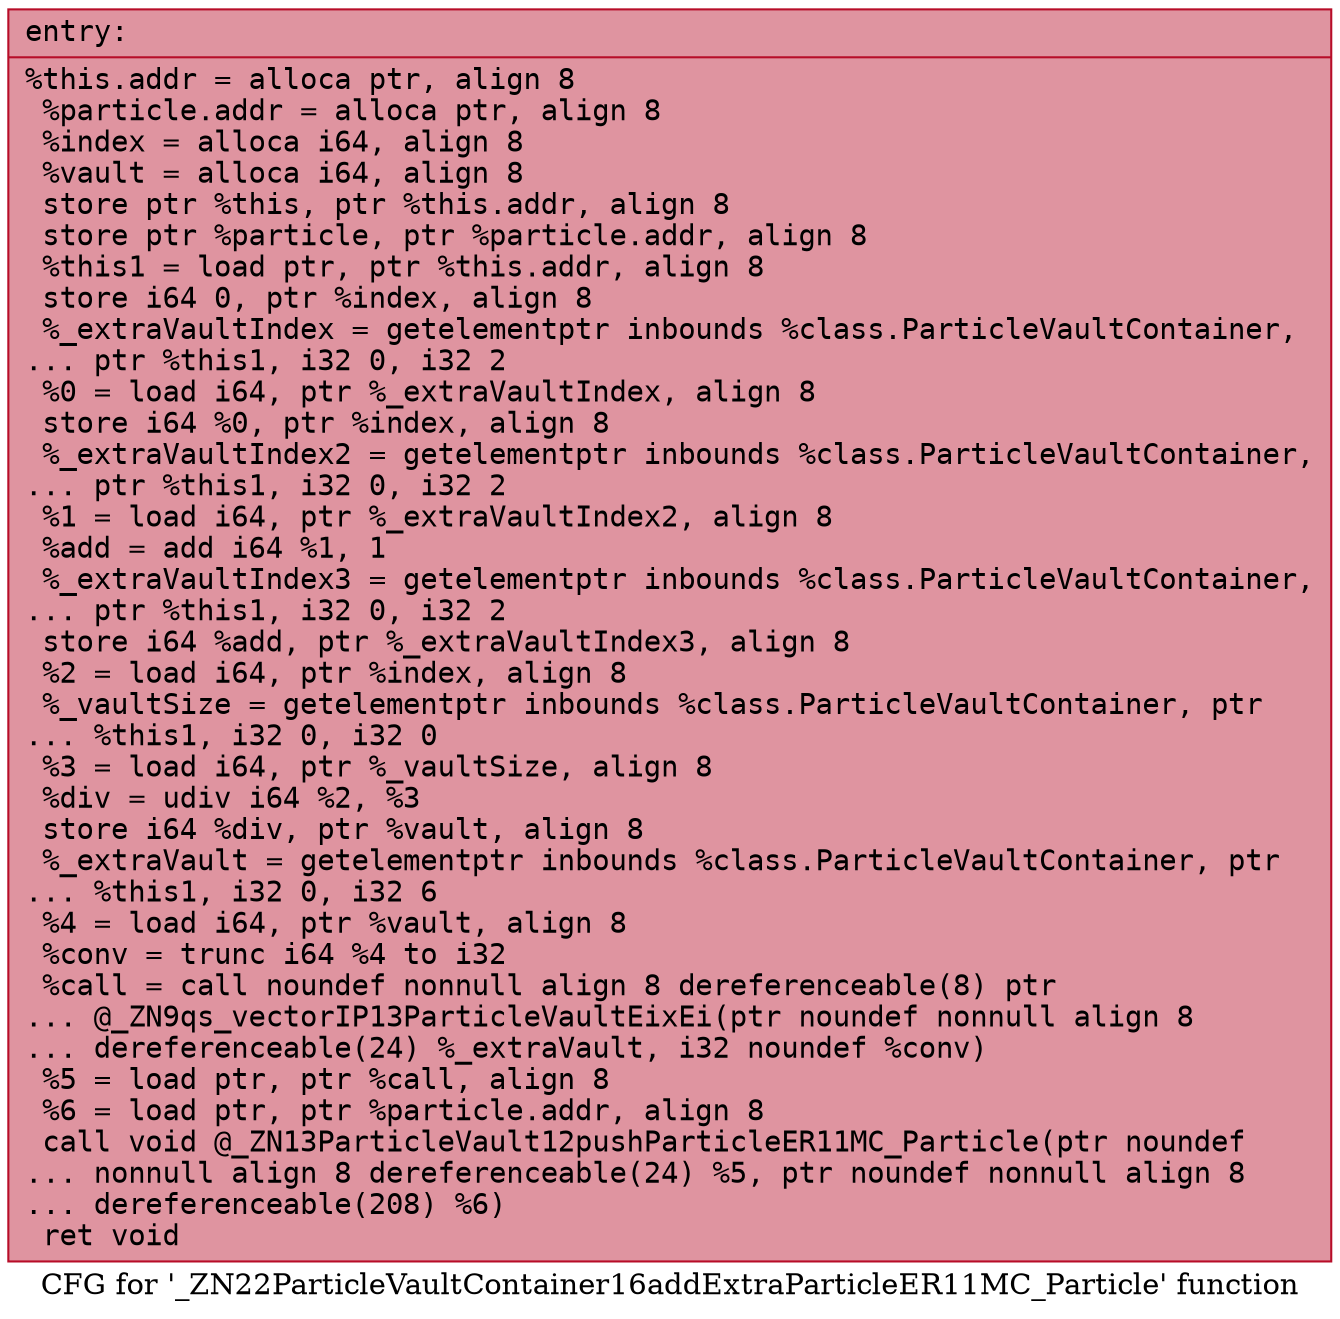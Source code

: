 digraph "CFG for '_ZN22ParticleVaultContainer16addExtraParticleER11MC_Particle' function" {
	label="CFG for '_ZN22ParticleVaultContainer16addExtraParticleER11MC_Particle' function";

	Node0x55907111e490 [shape=record,color="#b70d28ff", style=filled, fillcolor="#b70d2870" fontname="Courier",label="{entry:\l|  %this.addr = alloca ptr, align 8\l  %particle.addr = alloca ptr, align 8\l  %index = alloca i64, align 8\l  %vault = alloca i64, align 8\l  store ptr %this, ptr %this.addr, align 8\l  store ptr %particle, ptr %particle.addr, align 8\l  %this1 = load ptr, ptr %this.addr, align 8\l  store i64 0, ptr %index, align 8\l  %_extraVaultIndex = getelementptr inbounds %class.ParticleVaultContainer,\l... ptr %this1, i32 0, i32 2\l  %0 = load i64, ptr %_extraVaultIndex, align 8\l  store i64 %0, ptr %index, align 8\l  %_extraVaultIndex2 = getelementptr inbounds %class.ParticleVaultContainer,\l... ptr %this1, i32 0, i32 2\l  %1 = load i64, ptr %_extraVaultIndex2, align 8\l  %add = add i64 %1, 1\l  %_extraVaultIndex3 = getelementptr inbounds %class.ParticleVaultContainer,\l... ptr %this1, i32 0, i32 2\l  store i64 %add, ptr %_extraVaultIndex3, align 8\l  %2 = load i64, ptr %index, align 8\l  %_vaultSize = getelementptr inbounds %class.ParticleVaultContainer, ptr\l... %this1, i32 0, i32 0\l  %3 = load i64, ptr %_vaultSize, align 8\l  %div = udiv i64 %2, %3\l  store i64 %div, ptr %vault, align 8\l  %_extraVault = getelementptr inbounds %class.ParticleVaultContainer, ptr\l... %this1, i32 0, i32 6\l  %4 = load i64, ptr %vault, align 8\l  %conv = trunc i64 %4 to i32\l  %call = call noundef nonnull align 8 dereferenceable(8) ptr\l... @_ZN9qs_vectorIP13ParticleVaultEixEi(ptr noundef nonnull align 8\l... dereferenceable(24) %_extraVault, i32 noundef %conv)\l  %5 = load ptr, ptr %call, align 8\l  %6 = load ptr, ptr %particle.addr, align 8\l  call void @_ZN13ParticleVault12pushParticleER11MC_Particle(ptr noundef\l... nonnull align 8 dereferenceable(24) %5, ptr noundef nonnull align 8\l... dereferenceable(208) %6)\l  ret void\l}"];
}
